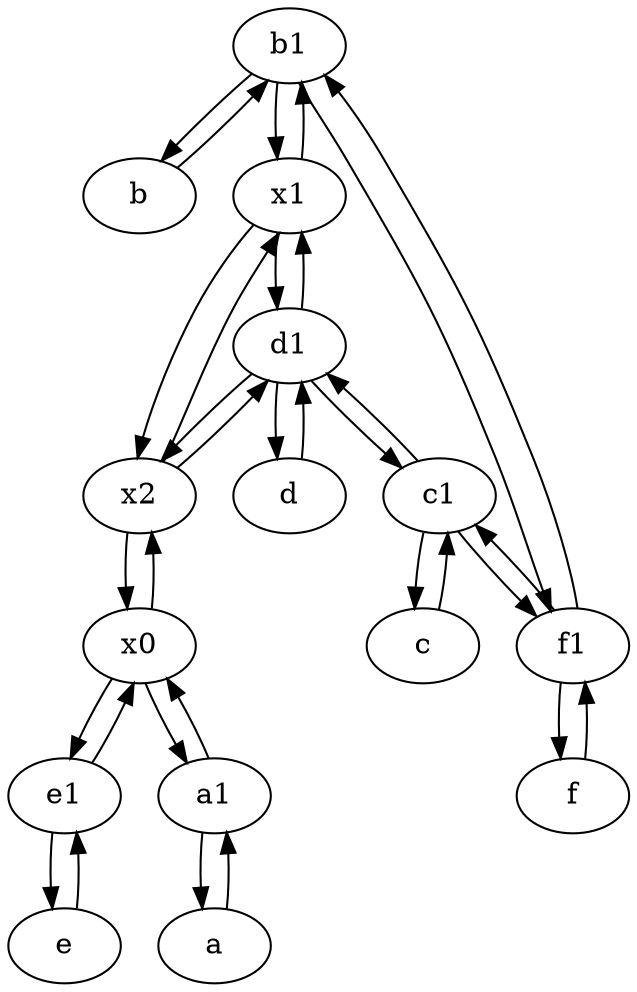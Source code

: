 digraph  {
	b1 [pos="45,20!"];
	x0;
	x2;
	d [pos="20,30!"];
	e [pos="30,50!"];
	c1 [pos="30,15!"];
	b [pos="50,20!"];
	c [pos="20,10!"];
	a [pos="40,10!"];
	e1 [pos="25,45!"];
	d1 [pos="25,30!"];
	a1 [pos="40,15!"];
	x1;
	f [pos="15,45!"];
	f1;
	x2 -> d1;
	x1 -> b1;
	c1 -> c;
	d1 -> x2;
	d1 -> c1;
	a1 -> x0;
	b -> b1;
	f1 -> b1;
	a1 -> a;
	e1 -> e;
	c -> c1;
	d -> d1;
	e1 -> x0;
	c1 -> f1;
	d1 -> d;
	a -> a1;
	x0 -> a1;
	f1 -> f;
	f -> f1;
	f1 -> c1;
	x2 -> x0;
	x0 -> e1;
	x1 -> x2;
	x2 -> x1;
	x1 -> d1;
	b1 -> f1;
	e -> e1;
	b1 -> b;
	d1 -> x1;
	c1 -> d1;
	b1 -> x1;
	x0 -> x2;

	}